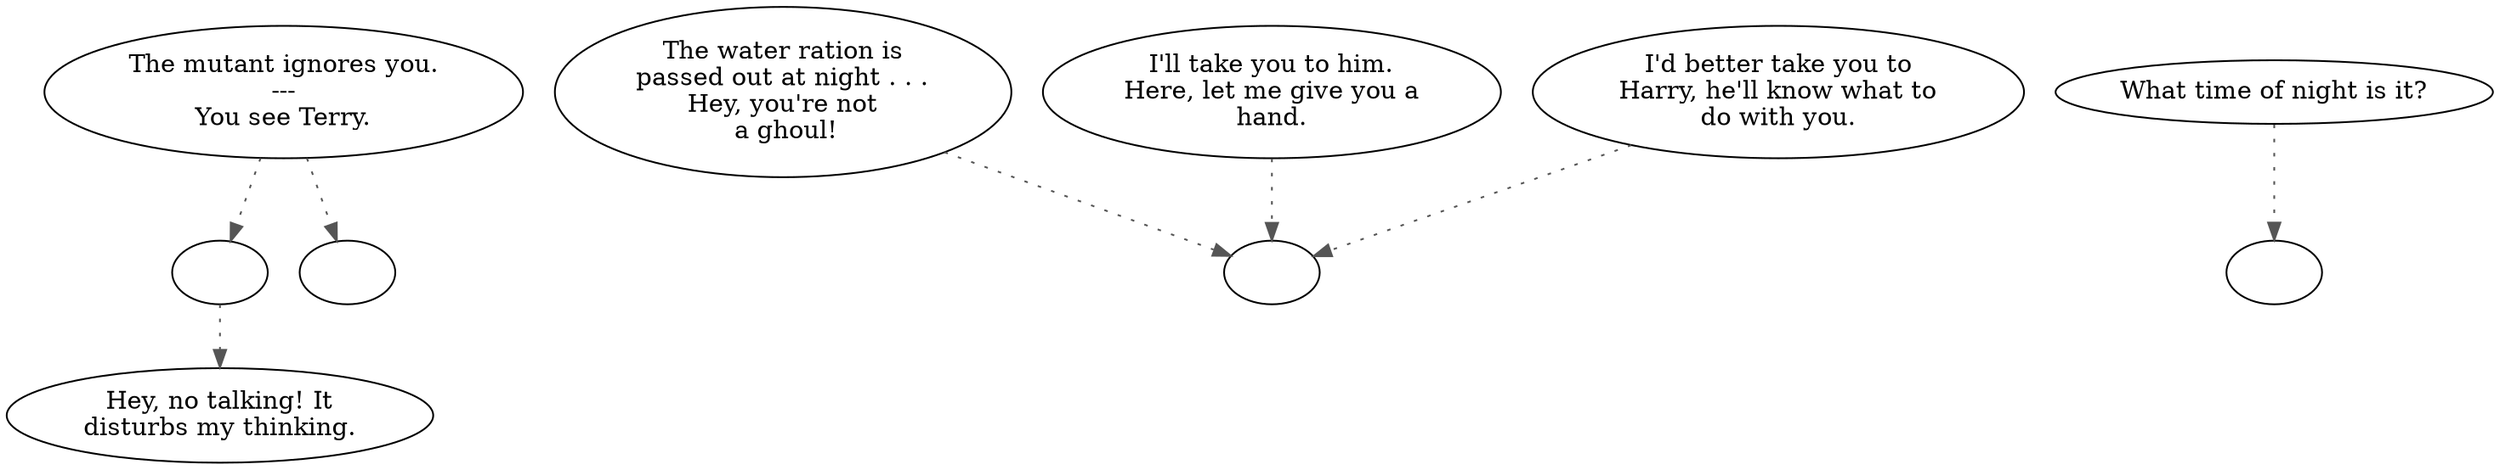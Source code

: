 digraph TERRY {
  "start" [style=filled       fillcolor="#FFFFFF"       color="#000000"]
  "start" -> "do_dialogue" [style=dotted color="#555555"]
  "start" -> "Critter_Action" [style=dotted color="#555555"]
  "start" [label="The mutant ignores you.\n---\nYou see Terry."]
  "do_dialogue" [style=filled       fillcolor="#FFFFFF"       color="#000000"]
  "do_dialogue" -> "terry03" [style=dotted color="#555555"]
  "do_dialogue" [label=""]
  "terrycbt" [style=filled       fillcolor="#FFFFFF"       color="#000000"]
  "terrycbt" [label=""]
  "terryend" [style=filled       fillcolor="#FFFFFF"       color="#000000"]
  "terryend" [label=""]
  "terry00" [style=filled       fillcolor="#FFFFFF"       color="#000000"]
  "terry00" -> "terrycbt" [style=dotted color="#555555"]
  "terry00" [label="The water ration is\npassed out at night . . .\nHey, you're not\n a ghoul!"]
  "terry01" [style=filled       fillcolor="#FFFFFF"       color="#000000"]
  "terry01" -> "terrycbt" [style=dotted color="#555555"]
  "terry01" [label="I'll take you to him.\nHere, let me give you a\nhand."]
  "terry02" [style=filled       fillcolor="#FFFFFF"       color="#000000"]
  "terry02" -> "terrycbt" [style=dotted color="#555555"]
  "terry02" [label="I'd better take you to\nHarry, he'll know what to\ndo with you."]
  "terry03" [style=filled       fillcolor="#FFFFFF"       color="#000000"]
  "terry03" [label="Hey, no talking! It\ndisturbs my thinking."]
  "terry04" [style=filled       fillcolor="#FFFFFF"       color="#000000"]
  "terry04" -> "terryend" [style=dotted color="#555555"]
  "terry04" [label="What time of night is it?"]
  "Critter_Action" [style=filled       fillcolor="#FFFFFF"       color="#000000"]
  "Critter_Action" [label=""]
}